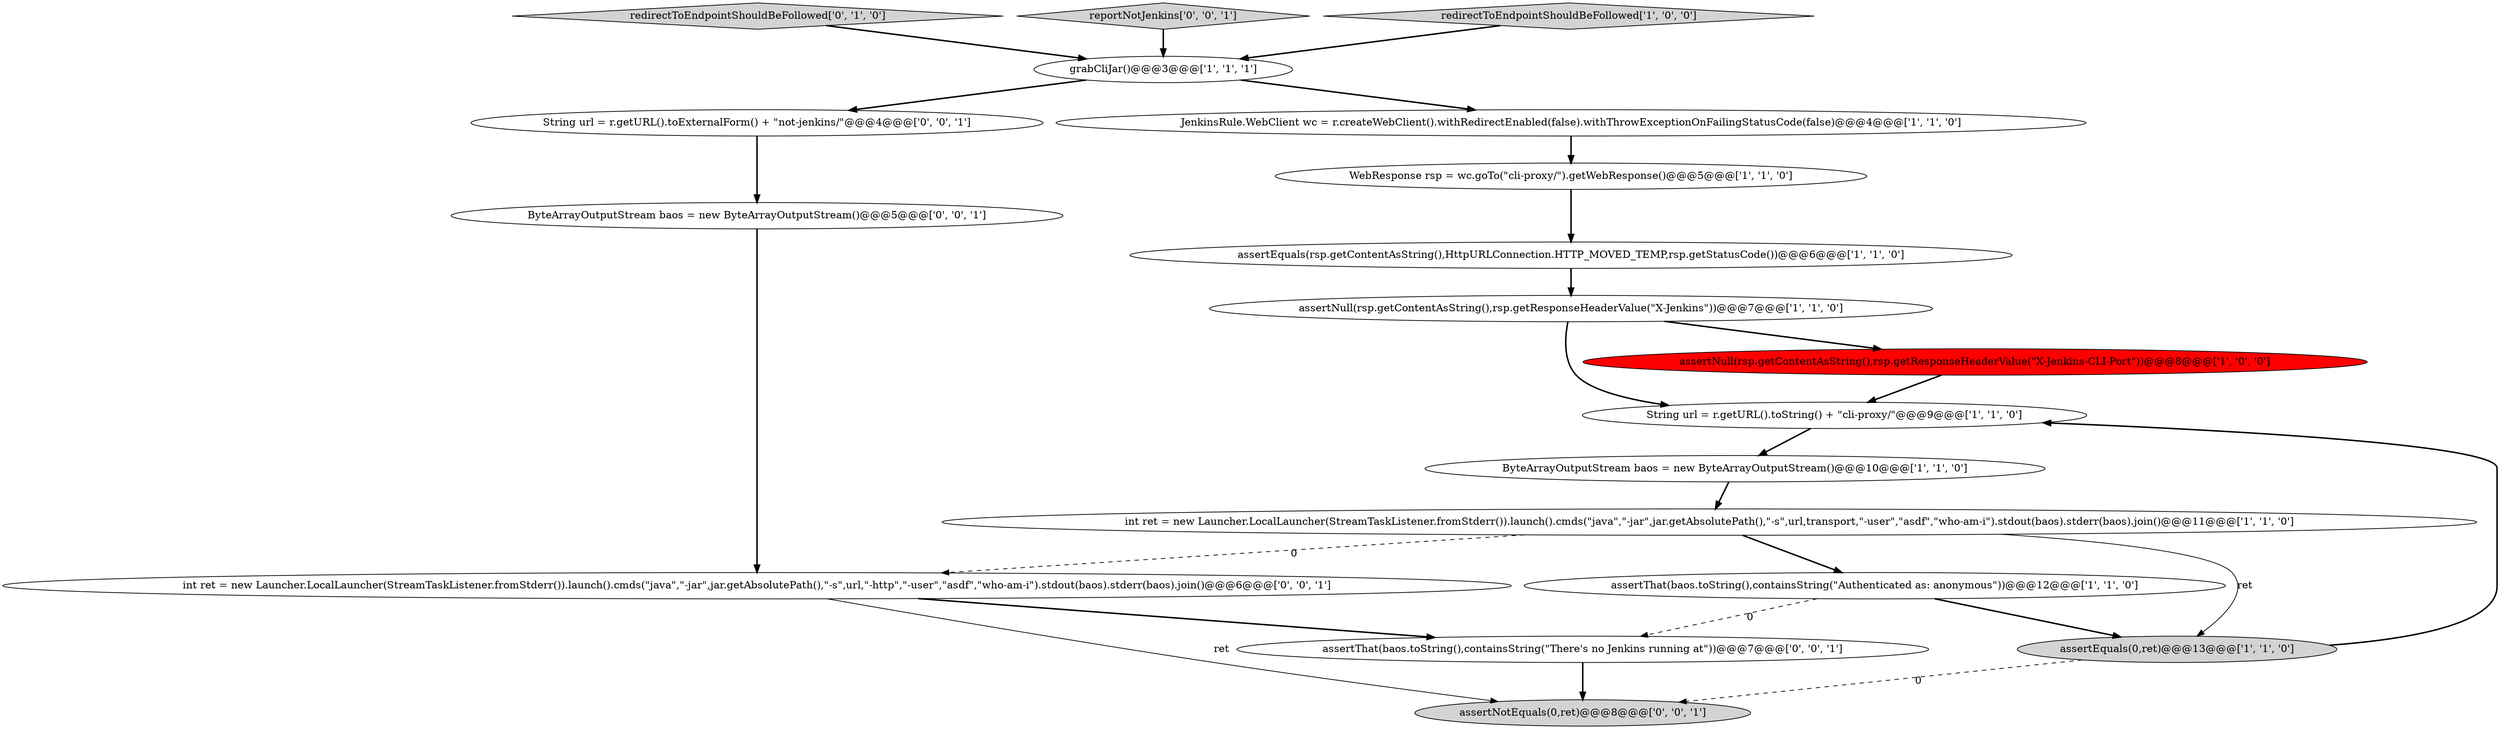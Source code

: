 digraph {
4 [style = filled, label = "WebResponse rsp = wc.goTo(\"cli-proxy/\").getWebResponse()@@@5@@@['1', '1', '0']", fillcolor = white, shape = ellipse image = "AAA0AAABBB1BBB"];
2 [style = filled, label = "JenkinsRule.WebClient wc = r.createWebClient().withRedirectEnabled(false).withThrowExceptionOnFailingStatusCode(false)@@@4@@@['1', '1', '0']", fillcolor = white, shape = ellipse image = "AAA0AAABBB1BBB"];
14 [style = filled, label = "int ret = new Launcher.LocalLauncher(StreamTaskListener.fromStderr()).launch().cmds(\"java\",\"-jar\",jar.getAbsolutePath(),\"-s\",url,\"-http\",\"-user\",\"asdf\",\"who-am-i\").stdout(baos).stderr(baos).join()@@@6@@@['0', '0', '1']", fillcolor = white, shape = ellipse image = "AAA0AAABBB3BBB"];
6 [style = filled, label = "assertEquals(rsp.getContentAsString(),HttpURLConnection.HTTP_MOVED_TEMP,rsp.getStatusCode())@@@6@@@['1', '1', '0']", fillcolor = white, shape = ellipse image = "AAA0AAABBB1BBB"];
12 [style = filled, label = "redirectToEndpointShouldBeFollowed['0', '1', '0']", fillcolor = lightgray, shape = diamond image = "AAA0AAABBB2BBB"];
16 [style = filled, label = "ByteArrayOutputStream baos = new ByteArrayOutputStream()@@@5@@@['0', '0', '1']", fillcolor = white, shape = ellipse image = "AAA0AAABBB3BBB"];
18 [style = filled, label = "assertThat(baos.toString(),containsString(\"There's no Jenkins running at\"))@@@7@@@['0', '0', '1']", fillcolor = white, shape = ellipse image = "AAA0AAABBB3BBB"];
13 [style = filled, label = "reportNotJenkins['0', '0', '1']", fillcolor = lightgray, shape = diamond image = "AAA0AAABBB3BBB"];
11 [style = filled, label = "int ret = new Launcher.LocalLauncher(StreamTaskListener.fromStderr()).launch().cmds(\"java\",\"-jar\",jar.getAbsolutePath(),\"-s\",url,transport,\"-user\",\"asdf\",\"who-am-i\").stdout(baos).stderr(baos).join()@@@11@@@['1', '1', '0']", fillcolor = white, shape = ellipse image = "AAA0AAABBB1BBB"];
17 [style = filled, label = "assertNotEquals(0,ret)@@@8@@@['0', '0', '1']", fillcolor = lightgray, shape = ellipse image = "AAA0AAABBB3BBB"];
9 [style = filled, label = "assertNull(rsp.getContentAsString(),rsp.getResponseHeaderValue(\"X-Jenkins\"))@@@7@@@['1', '1', '0']", fillcolor = white, shape = ellipse image = "AAA0AAABBB1BBB"];
5 [style = filled, label = "grabCliJar()@@@3@@@['1', '1', '1']", fillcolor = white, shape = ellipse image = "AAA0AAABBB1BBB"];
7 [style = filled, label = "String url = r.getURL().toString() + \"cli-proxy/\"@@@9@@@['1', '1', '0']", fillcolor = white, shape = ellipse image = "AAA0AAABBB1BBB"];
0 [style = filled, label = "redirectToEndpointShouldBeFollowed['1', '0', '0']", fillcolor = lightgray, shape = diamond image = "AAA0AAABBB1BBB"];
8 [style = filled, label = "ByteArrayOutputStream baos = new ByteArrayOutputStream()@@@10@@@['1', '1', '0']", fillcolor = white, shape = ellipse image = "AAA0AAABBB1BBB"];
15 [style = filled, label = "String url = r.getURL().toExternalForm() + \"not-jenkins/\"@@@4@@@['0', '0', '1']", fillcolor = white, shape = ellipse image = "AAA0AAABBB3BBB"];
3 [style = filled, label = "assertEquals(0,ret)@@@13@@@['1', '1', '0']", fillcolor = lightgray, shape = ellipse image = "AAA0AAABBB1BBB"];
1 [style = filled, label = "assertNull(rsp.getContentAsString(),rsp.getResponseHeaderValue(\"X-Jenkins-CLI-Port\"))@@@8@@@['1', '0', '0']", fillcolor = red, shape = ellipse image = "AAA1AAABBB1BBB"];
10 [style = filled, label = "assertThat(baos.toString(),containsString(\"Authenticated as: anonymous\"))@@@12@@@['1', '1', '0']", fillcolor = white, shape = ellipse image = "AAA0AAABBB1BBB"];
3->17 [style = dashed, label="0"];
12->5 [style = bold, label=""];
4->6 [style = bold, label=""];
18->17 [style = bold, label=""];
5->15 [style = bold, label=""];
10->3 [style = bold, label=""];
9->7 [style = bold, label=""];
7->8 [style = bold, label=""];
15->16 [style = bold, label=""];
2->4 [style = bold, label=""];
1->7 [style = bold, label=""];
5->2 [style = bold, label=""];
14->17 [style = solid, label="ret"];
11->3 [style = solid, label="ret"];
3->7 [style = bold, label=""];
11->10 [style = bold, label=""];
11->14 [style = dashed, label="0"];
13->5 [style = bold, label=""];
16->14 [style = bold, label=""];
14->18 [style = bold, label=""];
6->9 [style = bold, label=""];
9->1 [style = bold, label=""];
8->11 [style = bold, label=""];
10->18 [style = dashed, label="0"];
0->5 [style = bold, label=""];
}
